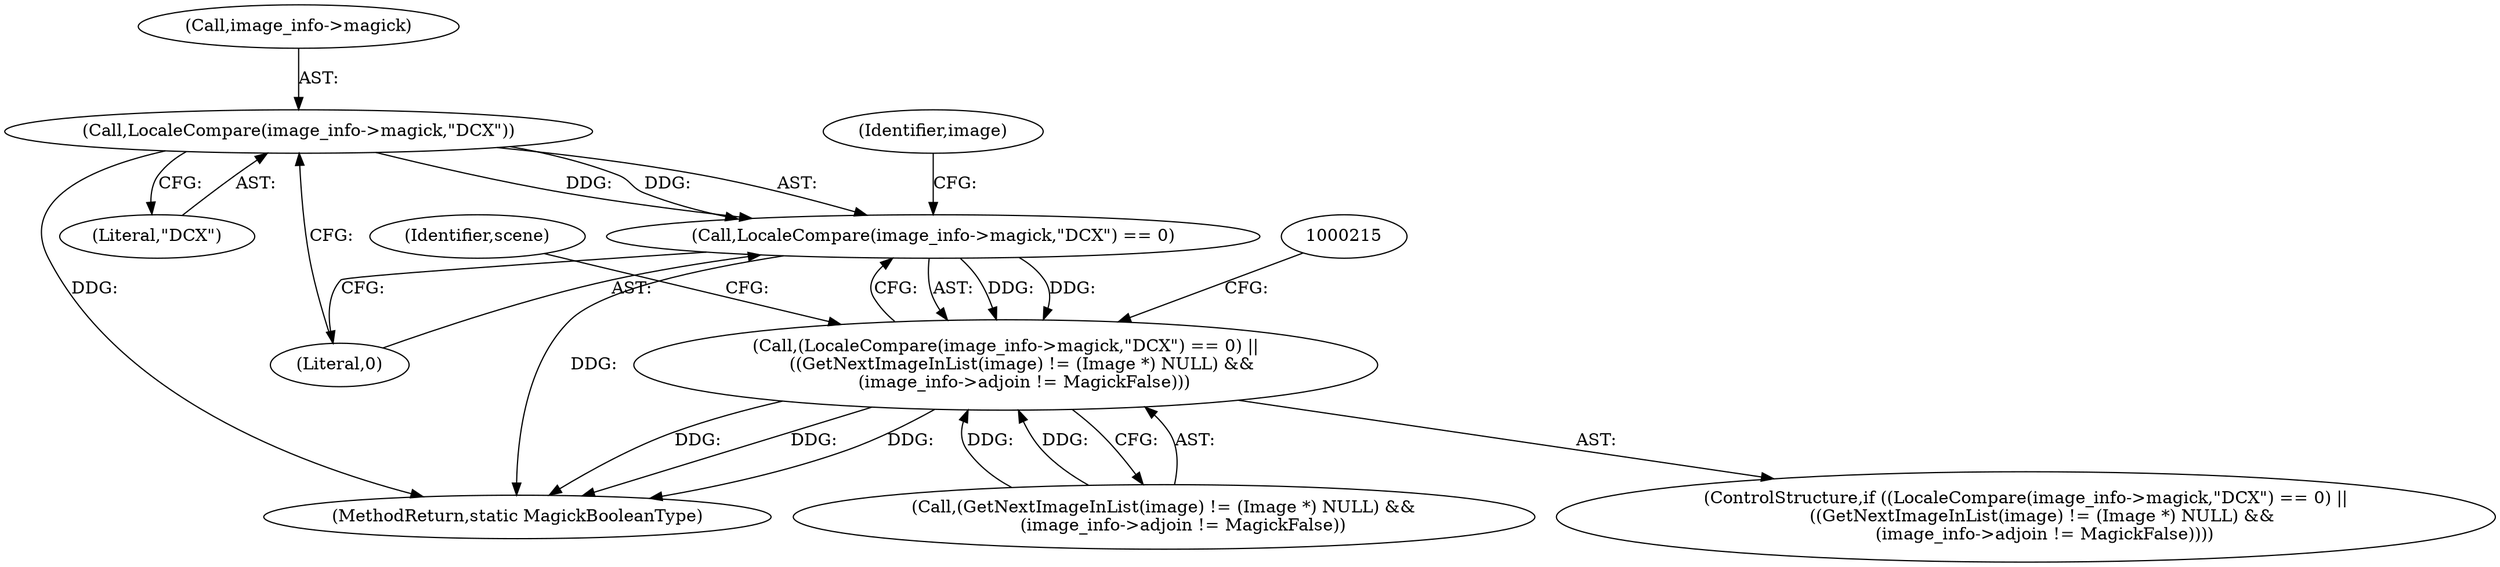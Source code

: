 digraph "0_ImageMagick_560e6e512961008938aa1d1b9aab06347b1c8f9b@pointer" {
"1000195" [label="(Call,LocaleCompare(image_info->magick,\"DCX\"))"];
"1000194" [label="(Call,LocaleCompare(image_info->magick,\"DCX\") == 0)"];
"1000193" [label="(Call,(LocaleCompare(image_info->magick,\"DCX\") == 0) ||\n      ((GetNextImageInList(image) != (Image *) NULL) &&\n       (image_info->adjoin != MagickFalse)))"];
"1000194" [label="(Call,LocaleCompare(image_info->magick,\"DCX\") == 0)"];
"1000192" [label="(ControlStructure,if ((LocaleCompare(image_info->magick,\"DCX\") == 0) ||\n      ((GetNextImageInList(image) != (Image *) NULL) &&\n       (image_info->adjoin != MagickFalse))))"];
"1000199" [label="(Literal,\"DCX\")"];
"1001350" [label="(MethodReturn,static MagickBooleanType)"];
"1000252" [label="(Identifier,scene)"];
"1000195" [label="(Call,LocaleCompare(image_info->magick,\"DCX\"))"];
"1000196" [label="(Call,image_info->magick)"];
"1000204" [label="(Identifier,image)"];
"1000201" [label="(Call,(GetNextImageInList(image) != (Image *) NULL) &&\n       (image_info->adjoin != MagickFalse))"];
"1000193" [label="(Call,(LocaleCompare(image_info->magick,\"DCX\") == 0) ||\n      ((GetNextImageInList(image) != (Image *) NULL) &&\n       (image_info->adjoin != MagickFalse)))"];
"1000200" [label="(Literal,0)"];
"1000195" -> "1000194"  [label="AST: "];
"1000195" -> "1000199"  [label="CFG: "];
"1000196" -> "1000195"  [label="AST: "];
"1000199" -> "1000195"  [label="AST: "];
"1000200" -> "1000195"  [label="CFG: "];
"1000195" -> "1001350"  [label="DDG: "];
"1000195" -> "1000194"  [label="DDG: "];
"1000195" -> "1000194"  [label="DDG: "];
"1000194" -> "1000193"  [label="AST: "];
"1000194" -> "1000200"  [label="CFG: "];
"1000200" -> "1000194"  [label="AST: "];
"1000204" -> "1000194"  [label="CFG: "];
"1000193" -> "1000194"  [label="CFG: "];
"1000194" -> "1001350"  [label="DDG: "];
"1000194" -> "1000193"  [label="DDG: "];
"1000194" -> "1000193"  [label="DDG: "];
"1000193" -> "1000192"  [label="AST: "];
"1000193" -> "1000201"  [label="CFG: "];
"1000201" -> "1000193"  [label="AST: "];
"1000215" -> "1000193"  [label="CFG: "];
"1000252" -> "1000193"  [label="CFG: "];
"1000193" -> "1001350"  [label="DDG: "];
"1000193" -> "1001350"  [label="DDG: "];
"1000193" -> "1001350"  [label="DDG: "];
"1000201" -> "1000193"  [label="DDG: "];
"1000201" -> "1000193"  [label="DDG: "];
}
